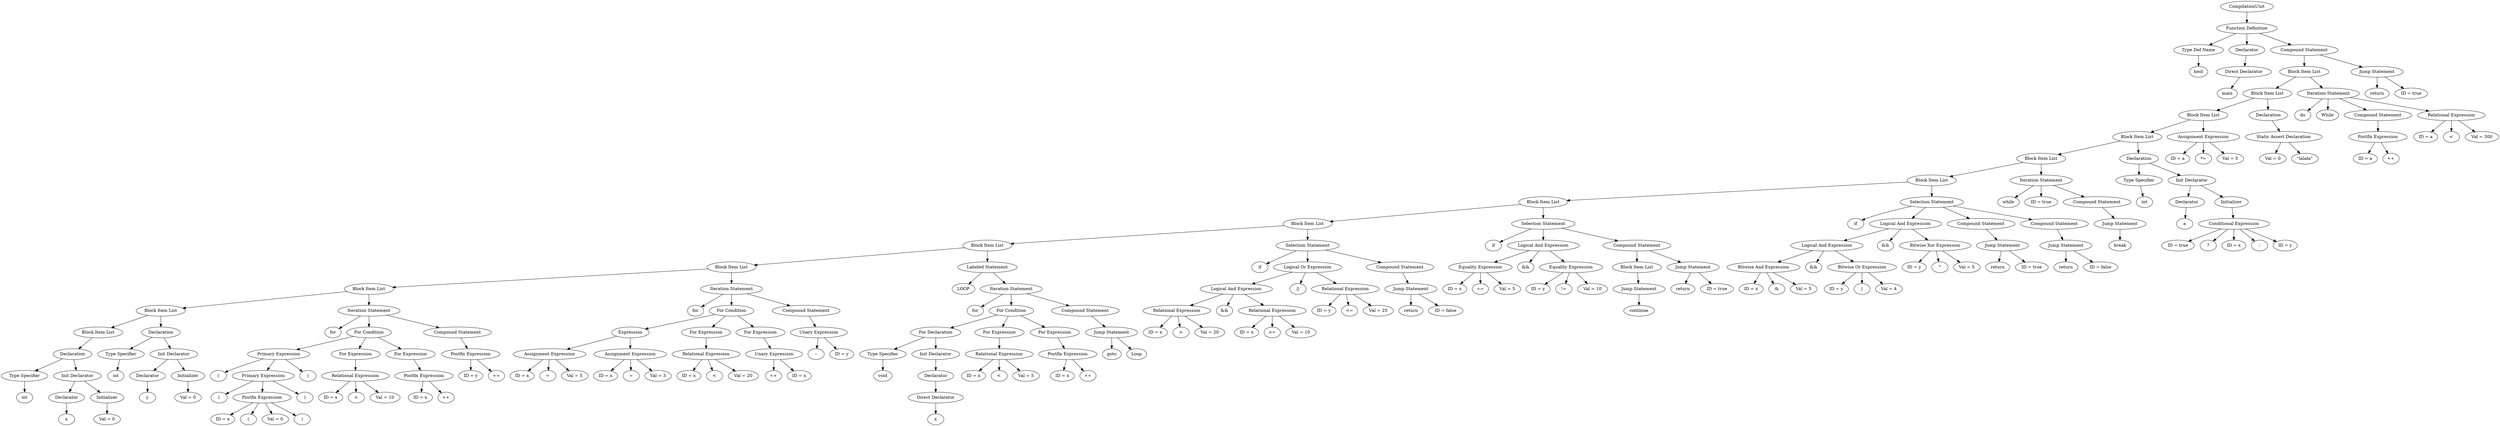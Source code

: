 digraph G {
		Q0[label="CompilationUnit"];
		Q0 -> Q1
		Q1[label="Function Definition"];
		Q1 -> Q2
		Q2[label="Type Def Name"];
		Q2 -> Q3
		Q3[label="bool"];
		Q1 -> Q4
		Q4[label="Declarator"];
		Q4 -> Q5
		Q5[label="Direct Declarator"];
		Q5 -> Q6
		Q6[label="main"];
		Q1 -> Q7
		Q7[label="Compound Statement"];
		Q7 -> Q8
		Q8[label="Block Item List"];
		Q8 -> Q9
		Q9[label="Block Item List"];
		Q9 -> Q10
		Q10[label="Block Item List"];
		Q10 -> Q11
		Q11[label="Block Item List"];
		Q11 -> Q12
		Q12[label="Block Item List"];
		Q12 -> Q13
		Q13[label="Block Item List"];
		Q13 -> Q14
		Q14[label="Block Item List"];
		Q14 -> Q15
		Q15[label="Block Item List"];
		Q15 -> Q16
		Q16[label="Block Item List"];
		Q16 -> Q17
		Q17[label="Block Item List"];
		Q17 -> Q18
		Q18[label="Block Item List"];
		Q18 -> Q19
		Q19[label="Block Item List"];
		Q19 -> Q20
		Q20[label="Block Item List"];
		Q20 -> Q21
		Q21[label="Declaration"];
		Q21 -> Q22
		Q22[label="Type Specifier"];
		Q22 -> Q23
		Q23[label="int"];
		Q21 -> Q24
		Q24[label="Init Declarator"];
		Q24 -> Q25
		Q25[label="Declarator"];
		Q25 -> Q26
		Q26[label="x"];
		Q24 -> Q27
		Q27[label="Initializer"];
		Q27 -> Q28
		Q28[label="Val = 0"];
		Q19 -> Q29
		Q29[label="Declaration"];
		Q29 -> Q30
		Q30[label="Type Specifier"];
		Q30 -> Q31
		Q31[label="int"];
		Q29 -> Q32
		Q32[label="Init Declarator"];
		Q32 -> Q33
		Q33[label="Declarator"];
		Q33 -> Q34
		Q34[label="y"];
		Q32 -> Q35
		Q35[label="Initializer"];
		Q35 -> Q36
		Q36[label="Val = 0"];
		Q18 -> Q37
		Q37[label="Iteration Statement"];
		Q37 -> Q38
		Q38[label="for"];
		Q37 -> Q39
		Q39[label="For Condition"];
		Q39 -> Q40
		Q40[label="Primary Expression"];
		Q40 -> Q41
		Q41[label="("];
		Q40 -> Q42
		Q42[label="Primary Expression"];
		Q42 -> Q43
		Q43[label="("];
		Q42 -> Q44
		Q44[label="Postfix Expression"];
		Q44 -> Q45
		Q45[label="ID = x"];
		Q44 -> Q46
		Q46[label="("];
		Q44 -> Q47
		Q47[label="Val = 0"];
		Q44 -> Q48
		Q48[label=")"];
		Q42 -> Q49
		Q49[label=")"];
		Q40 -> Q50
		Q50[label=")"];
		Q39 -> Q51
		Q51[label="For Expression"];
		Q51 -> Q52
		Q52[label="Relational Expression"];
		Q52 -> Q53
		Q53[label="ID = x"];
		Q52 -> Q54
		Q54[label="<"];
		Q52 -> Q55
		Q55[label="Val = 10"];
		Q39 -> Q56
		Q56[label="For Expression"];
		Q56 -> Q57
		Q57[label="Postfix Expression"];
		Q57 -> Q58
		Q58[label="ID = x"];
		Q57 -> Q59
		Q59[label="++"];
		Q37 -> Q60
		Q60[label="Compound Statement"];
		Q60 -> Q61
		Q61[label="Postfix Expression"];
		Q61 -> Q62
		Q62[label="ID = y"];
		Q61 -> Q63
		Q63[label="++"];
		Q17 -> Q64
		Q64[label="Iteration Statement"];
		Q64 -> Q65
		Q65[label="for"];
		Q64 -> Q66
		Q66[label="For Condition"];
		Q66 -> Q67
		Q67[label="Expression"];
		Q67 -> Q68
		Q68[label="Assignment Expression"];
		Q68 -> Q69
		Q69[label="ID = x"];
		Q68 -> Q70
		Q70[label="="];
		Q68 -> Q71
		Q71[label="Val = 5"];
		Q67 -> Q72
		Q72[label="Assignment Expression"];
		Q72 -> Q73
		Q73[label="ID = x"];
		Q72 -> Q74
		Q74[label="="];
		Q72 -> Q75
		Q75[label="Val = 3"];
		Q66 -> Q76
		Q76[label="For Expression"];
		Q76 -> Q77
		Q77[label="Relational Expression"];
		Q77 -> Q78
		Q78[label="ID = x"];
		Q77 -> Q79
		Q79[label="<"];
		Q77 -> Q80
		Q80[label="Val = 20"];
		Q66 -> Q81
		Q81[label="For Expression"];
		Q81 -> Q82
		Q82[label="Unary Expression"];
		Q82 -> Q83
		Q83[label="++"];
		Q82 -> Q84
		Q84[label="ID = x"];
		Q64 -> Q85
		Q85[label="Compound Statement"];
		Q85 -> Q86
		Q86[label="Unary Expression"];
		Q86 -> Q87
		Q87[label="--"];
		Q86 -> Q88
		Q88[label="ID = y"];
		Q16 -> Q89
		Q89[label="Labeled Statement"];
		Q89 -> Q90
		Q90[label="LOOP"];
		Q89 -> Q91
		Q91[label="Iteration Statement"];
		Q91 -> Q92
		Q92[label="for"];
		Q91 -> Q93
		Q93[label="For Condition"];
		Q93 -> Q94
		Q94[label="For Declaration"];
		Q94 -> Q95
		Q95[label="Type Specifier"];
		Q95 -> Q96
		Q96[label="void"];
		Q94 -> Q97
		Q97[label="Init Declarator"];
		Q97 -> Q98
		Q98[label="Declarator"];
		Q98 -> Q99
		Q99[label="Direct Declarator"];
		Q99 -> Q100
		Q100[label="x"];
		Q93 -> Q101
		Q101[label="For Expression"];
		Q101 -> Q102
		Q102[label="Relational Expression"];
		Q102 -> Q103
		Q103[label="ID = x"];
		Q102 -> Q104
		Q104[label="<"];
		Q102 -> Q105
		Q105[label="Val = 5"];
		Q93 -> Q106
		Q106[label="For Expression"];
		Q106 -> Q107
		Q107[label="Postfix Expression"];
		Q107 -> Q108
		Q108[label="ID = x"];
		Q107 -> Q109
		Q109[label="++"];
		Q91 -> Q110
		Q110[label="Compound Statement"];
		Q110 -> Q111
		Q111[label="Jump Statement"];
		Q111 -> Q112
		Q112[label="goto"];
		Q111 -> Q113
		Q113[label="Loop"];
		Q15 -> Q114
		Q114[label="Selection Statement"];
		Q114 -> Q115
		Q115[label="if"];
		Q114 -> Q116
		Q116[label="Logical Or Expression"];
		Q116 -> Q117
		Q117[label="Logical And Expression"];
		Q117 -> Q118
		Q118[label="Relational Expression"];
		Q118 -> Q119
		Q119[label="ID = x"];
		Q118 -> Q120
		Q120[label=">"];
		Q118 -> Q121
		Q121[label="Val = 20"];
		Q117 -> Q122
		Q122[label="&&"];
		Q117 -> Q123
		Q123[label="Relational Expression"];
		Q123 -> Q124
		Q124[label="ID = x"];
		Q123 -> Q125
		Q125[label=">="];
		Q123 -> Q126
		Q126[label="Val = 10"];
		Q116 -> Q127
		Q127[label="||"];
		Q116 -> Q128
		Q128[label="Relational Expression"];
		Q128 -> Q129
		Q129[label="ID = y"];
		Q128 -> Q130
		Q130[label="<="];
		Q128 -> Q131
		Q131[label="Val = 25"];
		Q114 -> Q132
		Q132[label="Compound Statement"];
		Q132 -> Q133
		Q133[label="Jump Statement"];
		Q133 -> Q134
		Q134[label="return"];
		Q133 -> Q135
		Q135[label="ID = false"];
		Q14 -> Q136
		Q136[label="Selection Statement"];
		Q136 -> Q137
		Q137[label="if"];
		Q136 -> Q138
		Q138[label="Logical And Expression"];
		Q138 -> Q139
		Q139[label="Equality Expression"];
		Q139 -> Q140
		Q140[label="ID = x"];
		Q139 -> Q141
		Q141[label="=="];
		Q139 -> Q142
		Q142[label="Val = 5"];
		Q138 -> Q143
		Q143[label="&&"];
		Q138 -> Q144
		Q144[label="Equality Expression"];
		Q144 -> Q145
		Q145[label="ID = y"];
		Q144 -> Q146
		Q146[label="!="];
		Q144 -> Q147
		Q147[label="Val = 10"];
		Q136 -> Q148
		Q148[label="Compound Statement"];
		Q148 -> Q149
		Q149[label="Block Item List"];
		Q149 -> Q150
		Q150[label="Jump Statement"];
		Q150 -> Q151
		Q151[label="continue"];
		Q148 -> Q152
		Q152[label="Jump Statement"];
		Q152 -> Q153
		Q153[label="return"];
		Q152 -> Q154
		Q154[label="ID = true"];
		Q13 -> Q155
		Q155[label="Selection Statement"];
		Q155 -> Q156
		Q156[label="if"];
		Q155 -> Q157
		Q157[label="Logical And Expression"];
		Q157 -> Q158
		Q158[label="Logical And Expression"];
		Q158 -> Q159
		Q159[label="Bitwise And Expression"];
		Q159 -> Q160
		Q160[label="ID = x"];
		Q159 -> Q161
		Q161[label="&"];
		Q159 -> Q162
		Q162[label="Val = 5"];
		Q158 -> Q163
		Q163[label="&&"];
		Q158 -> Q164
		Q164[label="Bitwise Or Expression"];
		Q164 -> Q165
		Q165[label="ID = y"];
		Q164 -> Q166
		Q166[label="|"];
		Q164 -> Q167
		Q167[label="Val = 4"];
		Q157 -> Q168
		Q168[label="&&"];
		Q157 -> Q169
		Q169[label="Bitwise Xor Expression"];
		Q169 -> Q170
		Q170[label="ID = y"];
		Q169 -> Q171
		Q171[label="^"];
		Q169 -> Q172
		Q172[label="Val = 5"];
		Q155 -> Q173
		Q173[label="Compound Statement"];
		Q173 -> Q174
		Q174[label="Jump Statement"];
		Q174 -> Q175
		Q175[label="return"];
		Q174 -> Q176
		Q176[label="ID = true"];
		Q155 -> Q177
		Q177[label="Compound Statement"];
		Q177 -> Q178
		Q178[label="Jump Statement"];
		Q178 -> Q179
		Q179[label="return"];
		Q178 -> Q180
		Q180[label="ID = false"];
		Q12 -> Q181
		Q181[label="Iteration Statement"];
		Q181 -> Q182
		Q182[label="while"];
		Q181 -> Q183
		Q183[label="ID = true"];
		Q181 -> Q184
		Q184[label="Compound Statement"];
		Q184 -> Q185
		Q185[label="Jump Statement"];
		Q185 -> Q186
		Q186[label="break"];
		Q11 -> Q187
		Q187[label="Declaration"];
		Q187 -> Q188
		Q188[label="Type Specifier"];
		Q188 -> Q189
		Q189[label="int"];
		Q187 -> Q190
		Q190[label="Init Declarator"];
		Q190 -> Q191
		Q191[label="Declarator"];
		Q191 -> Q192
		Q192[label="a"];
		Q190 -> Q193
		Q193[label="Initializer"];
		Q193 -> Q194
		Q194[label="Conditional Expression"];
		Q194 -> Q195
		Q195[label="ID = true"];
		Q194 -> Q196
		Q196[label="?"];
		Q194 -> Q197
		Q197[label="ID = x"];
		Q194 -> Q198
		Q198[label=":"];
		Q194 -> Q199
		Q199[label="ID = y"];
		Q10 -> Q200
		Q200[label="Assignment Expression"];
		Q200 -> Q201
		Q201[label="ID = a"];
		Q200 -> Q202
		Q202[label="*="];
		Q200 -> Q203
		Q203[label="Val = 5"];
		Q9 -> Q204
		Q204[label="Declaration"];
		Q204 -> Q205
		Q205[label="Static Assert Declaration"];
		Q205 -> Q206
		Q206[label="Val = 0"];
		Q205 -> Q207
		Q207[label="\"lalala\""];
		Q8 -> Q208
		Q208[label="Iteration Statement"];
		Q208 -> Q209
		Q209[label="do"];
		Q208 -> Q210
		Q210[label="While"];
		Q208 -> Q211
		Q211[label="Compound Statement"];
		Q211 -> Q212
		Q212[label="Postfix Expression"];
		Q212 -> Q213
		Q213[label="ID = a"];
		Q212 -> Q214
		Q214[label="++"];
		Q208 -> Q215
		Q215[label="Relational Expression"];
		Q215 -> Q216
		Q216[label="ID = a"];
		Q215 -> Q217
		Q217[label="<"];
		Q215 -> Q218
		Q218[label="Val = 300"];
		Q7 -> Q219
		Q219[label="Jump Statement"];
		Q219 -> Q220
		Q220[label="return"];
		Q219 -> Q221
		Q221[label="ID = true"];
		
}